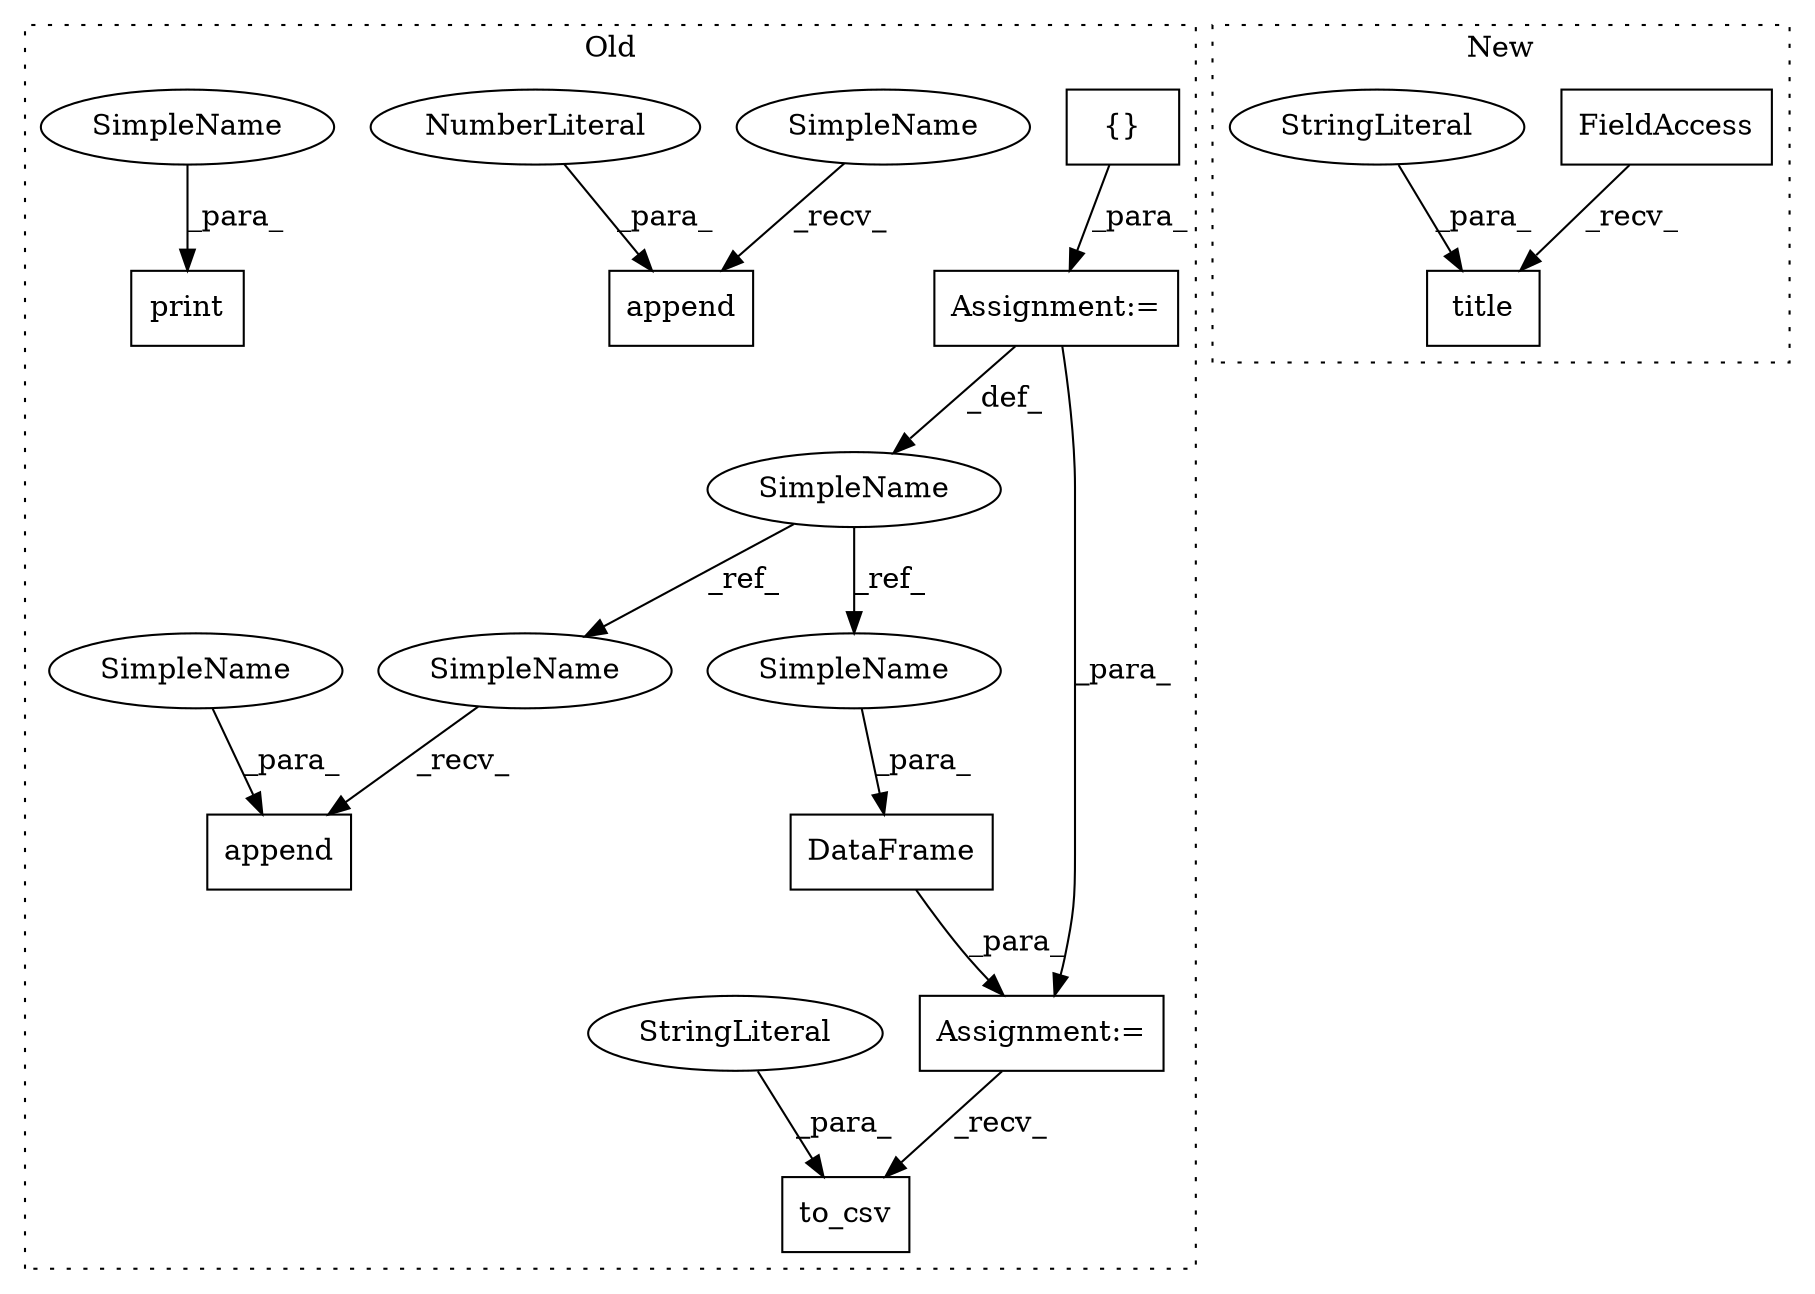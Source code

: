 digraph G {
subgraph cluster0 {
1 [label="append" a="32" s="1654,1673" l="7,1" shape="box"];
3 [label="Assignment:=" a="7" s="910" l="1" shape="box"];
4 [label="append" a="32" s="1264,1274" l="7,1" shape="box"];
5 [label="NumberLiteral" a="34" s="1271" l="3" shape="ellipse"];
6 [label="print" a="32" s="1615,1633" l="6,1" shape="box"];
7 [label="{}" a="4" s="922" l="2" shape="box"];
9 [label="SimpleName" a="42" s="899" l="11" shape="ellipse"];
10 [label="DataFrame" a="32" s="1745,1766" l="10,1" shape="box"];
11 [label="to_csv" a="32" s="1776,1800" l="7,1" shape="box"];
13 [label="StringLiteral" a="45" s="1783" l="17" shape="ellipse"];
14 [label="Assignment:=" a="7" s="1737" l="1" shape="box"];
15 [label="SimpleName" a="42" s="1661" l="12" shape="ellipse"];
16 [label="SimpleName" a="42" s="1621" l="12" shape="ellipse"];
17 [label="SimpleName" a="42" s="1251" l="12" shape="ellipse"];
18 [label="SimpleName" a="42" s="1755" l="11" shape="ellipse"];
19 [label="SimpleName" a="42" s="1642" l="11" shape="ellipse"];
label = "Old";
style="dotted";
}
subgraph cluster1 {
2 [label="title" a="32" s="1886,1936" l="6,1" shape="box"];
8 [label="FieldAccess" a="22" s="1868" l="17" shape="box"];
12 [label="StringLiteral" a="45" s="1892" l="44" shape="ellipse"];
label = "New";
style="dotted";
}
3 -> 9 [label="_def_"];
3 -> 14 [label="_para_"];
5 -> 4 [label="_para_"];
7 -> 3 [label="_para_"];
8 -> 2 [label="_recv_"];
9 -> 18 [label="_ref_"];
9 -> 19 [label="_ref_"];
10 -> 14 [label="_para_"];
12 -> 2 [label="_para_"];
13 -> 11 [label="_para_"];
14 -> 11 [label="_recv_"];
15 -> 1 [label="_para_"];
16 -> 6 [label="_para_"];
17 -> 4 [label="_recv_"];
18 -> 10 [label="_para_"];
19 -> 1 [label="_recv_"];
}